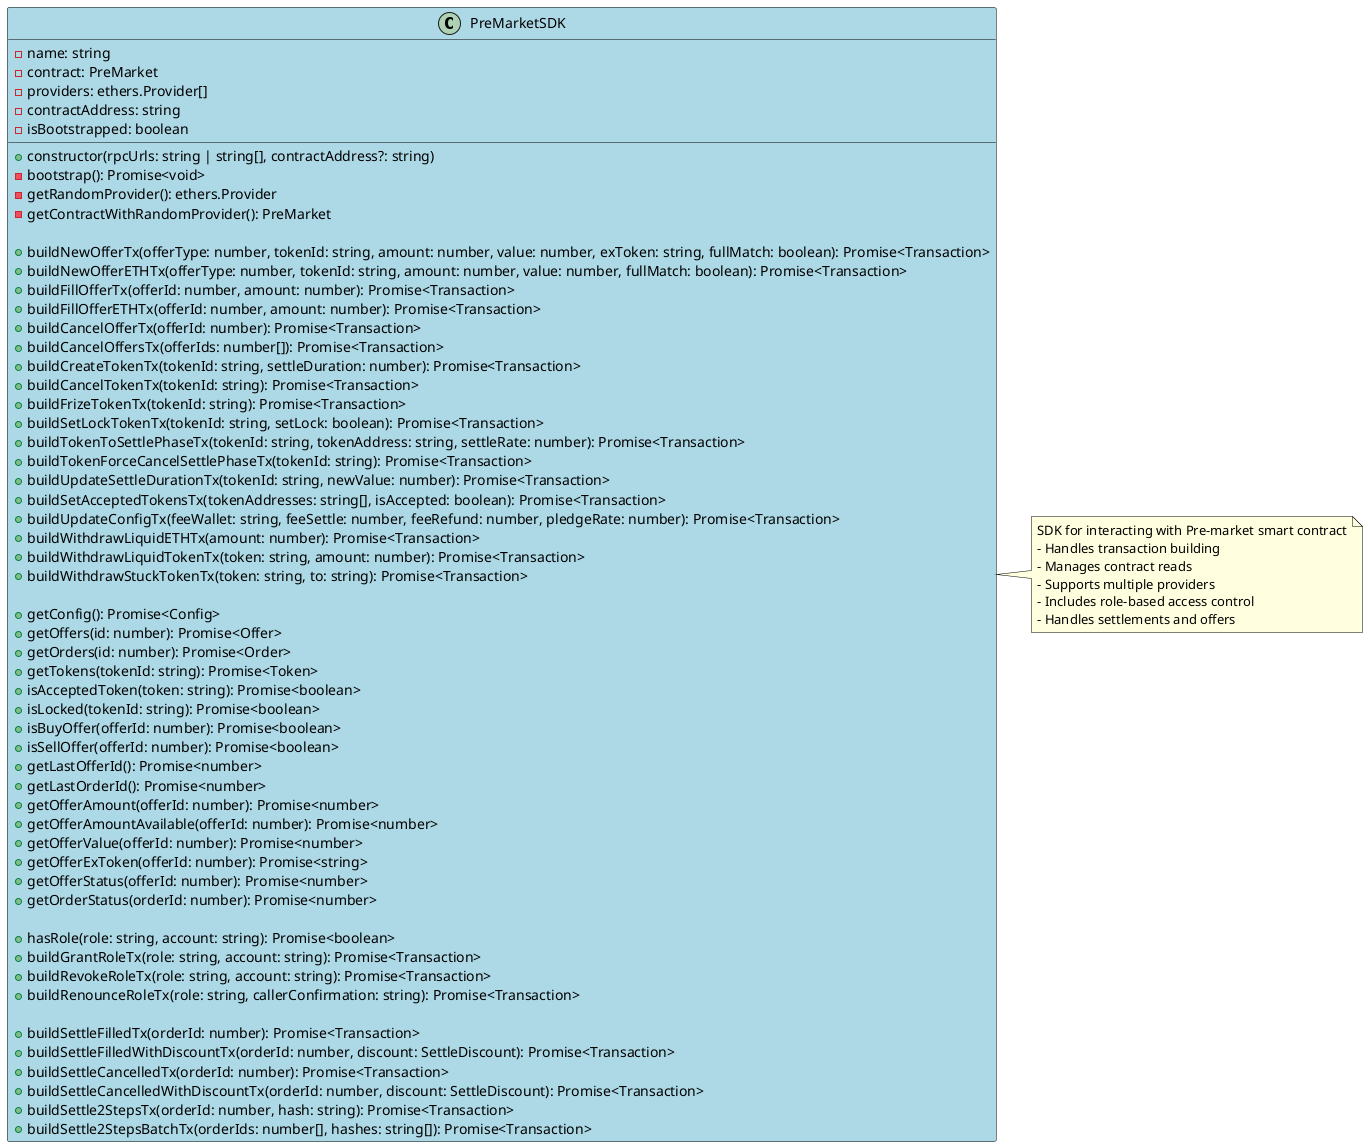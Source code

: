 @startuml W-Pre-market EVM SDK Class Diagram

' Style
skinparam class {
    BackgroundColor LightBlue
    BorderColor Black
    ArrowColor Black
}

skinparam note {
    BackgroundColor LightYellow
    BorderColor Black
}

class PreMarketSDK {
    - name: string
    - contract: PreMarket
    - providers: ethers.Provider[]
    - contractAddress: string
    - isBootstrapped: boolean

    ' Constructor and initialization
    + constructor(rpcUrls: string | string[], contractAddress?: string)
    - bootstrap(): Promise<void>
    - getRandomProvider(): ethers.Provider
    - getContractWithRandomProvider(): PreMarket

    ' Transaction builders
    + buildNewOfferTx(offerType: number, tokenId: string, amount: number, value: number, exToken: string, fullMatch: boolean): Promise<Transaction>
    + buildNewOfferETHTx(offerType: number, tokenId: string, amount: number, value: number, fullMatch: boolean): Promise<Transaction>
    + buildFillOfferTx(offerId: number, amount: number): Promise<Transaction>
    + buildFillOfferETHTx(offerId: number, amount: number): Promise<Transaction>
    + buildCancelOfferTx(offerId: number): Promise<Transaction>
    + buildCancelOffersTx(offerIds: number[]): Promise<Transaction>
    + buildCreateTokenTx(tokenId: string, settleDuration: number): Promise<Transaction>
    + buildCancelTokenTx(tokenId: string): Promise<Transaction>
    + buildFrizeTokenTx(tokenId: string): Promise<Transaction>
    + buildSetLockTokenTx(tokenId: string, setLock: boolean): Promise<Transaction>
    + buildTokenToSettlePhaseTx(tokenId: string, tokenAddress: string, settleRate: number): Promise<Transaction>
    + buildTokenForceCancelSettlePhaseTx(tokenId: string): Promise<Transaction>
    + buildUpdateSettleDurationTx(tokenId: string, newValue: number): Promise<Transaction>
    + buildSetAcceptedTokensTx(tokenAddresses: string[], isAccepted: boolean): Promise<Transaction>
    + buildUpdateConfigTx(feeWallet: string, feeSettle: number, feeRefund: number, pledgeRate: number): Promise<Transaction>
    + buildWithdrawLiquidETHTx(amount: number): Promise<Transaction>
    + buildWithdrawLiquidTokenTx(token: string, amount: number): Promise<Transaction>
    + buildWithdrawStuckTokenTx(token: string, to: string): Promise<Transaction>

    ' Read methods
    + getConfig(): Promise<Config>
    + getOffers(id: number): Promise<Offer>
    + getOrders(id: number): Promise<Order>
    + getTokens(tokenId: string): Promise<Token>
    + isAcceptedToken(token: string): Promise<boolean>
    + isLocked(tokenId: string): Promise<boolean>
    + isBuyOffer(offerId: number): Promise<boolean>
    + isSellOffer(offerId: number): Promise<boolean>
    + getLastOfferId(): Promise<number>
    + getLastOrderId(): Promise<number>
    + getOfferAmount(offerId: number): Promise<number>
    + getOfferAmountAvailable(offerId: number): Promise<number>
    + getOfferValue(offerId: number): Promise<number>
    + getOfferExToken(offerId: number): Promise<string>
    + getOfferStatus(offerId: number): Promise<number>
    + getOrderStatus(orderId: number): Promise<number>

    ' Role management
    + hasRole(role: string, account: string): Promise<boolean>
    + buildGrantRoleTx(role: string, account: string): Promise<Transaction>
    + buildRevokeRoleTx(role: string, account: string): Promise<Transaction>
    + buildRenounceRoleTx(role: string, callerConfirmation: string): Promise<Transaction>

    ' Settlement methods
    + buildSettleFilledTx(orderId: number): Promise<Transaction>
    + buildSettleFilledWithDiscountTx(orderId: number, discount: SettleDiscount): Promise<Transaction>
    + buildSettleCancelledTx(orderId: number): Promise<Transaction>
    + buildSettleCancelledWithDiscountTx(orderId: number, discount: SettleDiscount): Promise<Transaction>
    + buildSettle2StepsTx(orderId: number, hash: string): Promise<Transaction>
    + buildSettle2StepsBatchTx(orderIds: number[], hashes: string[]): Promise<Transaction>
}

note right of PreMarketSDK
  SDK for interacting with Pre-market smart contract
  - Handles transaction building
  - Manages contract reads
  - Supports multiple providers
  - Includes role-based access control
  - Handles settlements and offers
end note

@enduml 